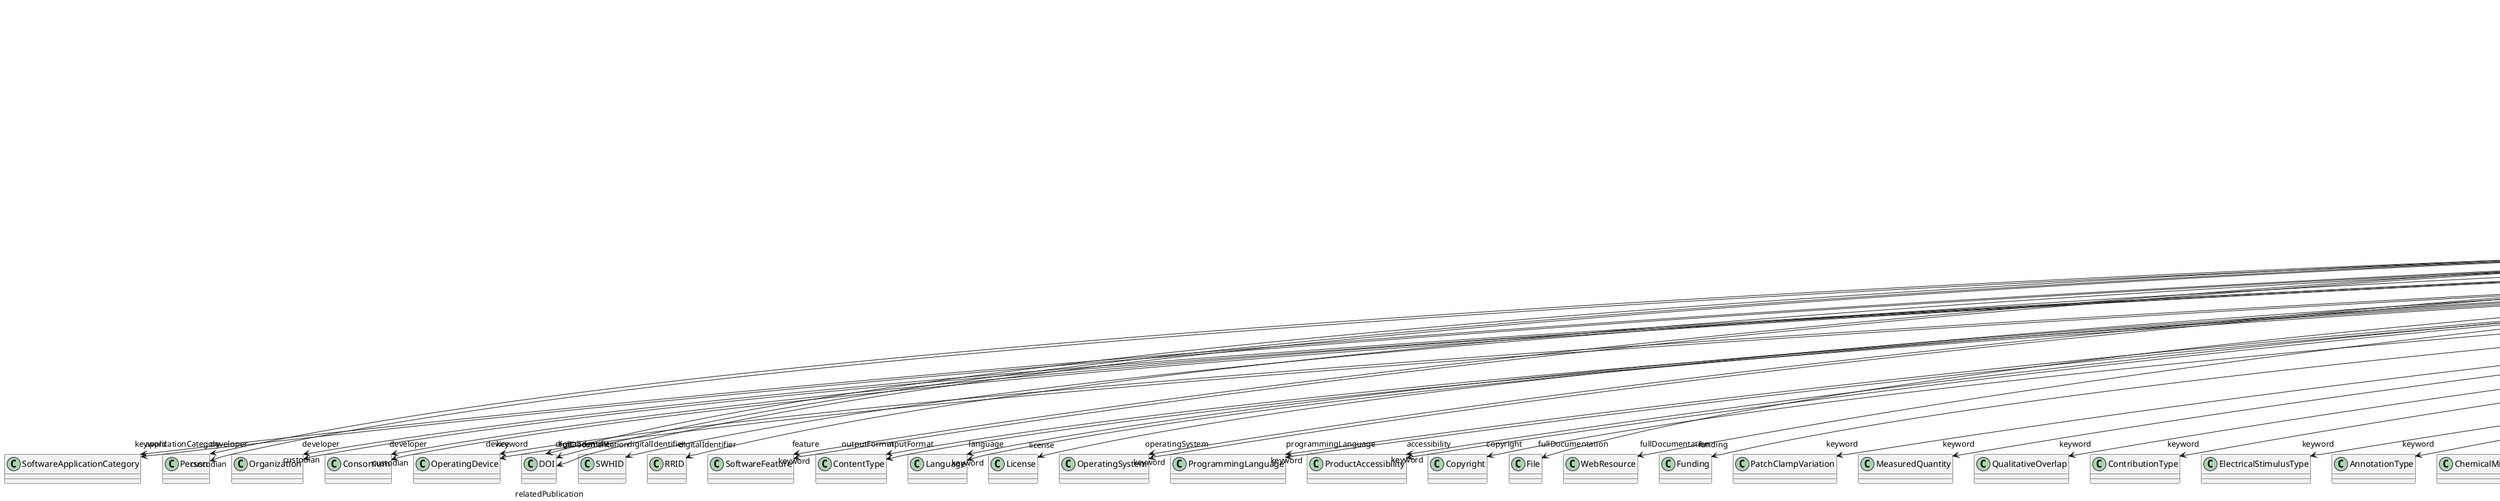 @startuml
class SoftwareVersion {
+applicationCategory
+developer
+device
+digitalIdentifier
+feature
+hasPart
+inputFormat
+isAlternativeVersionOf
+isNewVersionOf
+language
+license
+operatingSystem
+outputFormat
+programmingLanguage
+requirement
+accessibility
+copyright
+custodian
+description
+fullDocumentation
+fullName
+funding
+homepage
+howToCite
+keyword
+otherContribution
+relatedPublication
+releaseDate
+repository
+shortName
+supportChannel
+versionIdentifier
+versionInnovation

}
SoftwareVersion -d-> "applicationCategory" SoftwareApplicationCategory
SoftwareVersion -d-> "developer" Person
SoftwareVersion -d-> "developer" Organization
SoftwareVersion -d-> "developer" Consortium
SoftwareVersion -d-> "device" OperatingDevice
SoftwareVersion -d-> "digitalIdentifier" DOI
SoftwareVersion -d-> "digitalIdentifier" SWHID
SoftwareVersion -d-> "digitalIdentifier" RRID
SoftwareVersion -d-> "feature" SoftwareFeature
SoftwareVersion -d-> "hasPart" SoftwareVersion
SoftwareVersion -d-> "inputFormat" ContentType
SoftwareVersion -d-> "isAlternativeVersionOf" SoftwareVersion
SoftwareVersion -d-> "isNewVersionOf" SoftwareVersion
SoftwareVersion -d-> "language" Language
SoftwareVersion -d-> "license" License
SoftwareVersion -d-> "operatingSystem" OperatingSystem
SoftwareVersion -d-> "outputFormat" ContentType
SoftwareVersion -d-> "programmingLanguage" ProgrammingLanguage
SoftwareVersion -d-> "accessibility" ProductAccessibility
SoftwareVersion -d-> "copyright" Copyright
SoftwareVersion -d-> "custodian" Person
SoftwareVersion -d-> "custodian" Organization
SoftwareVersion -d-> "custodian" Consortium
SoftwareVersion -d-> "fullDocumentation" DOI
SoftwareVersion -d-> "fullDocumentation" File
SoftwareVersion -d-> "fullDocumentation" WebResource
SoftwareVersion -d-> "funding" Funding
SoftwareVersion -d-> "keyword" PatchClampVariation
SoftwareVersion -d-> "keyword" MeasuredQuantity
SoftwareVersion -d-> "keyword" QualitativeOverlap
SoftwareVersion -d-> "keyword" ContributionType
SoftwareVersion -d-> "keyword" ElectricalStimulusType
SoftwareVersion -d-> "keyword" AnnotationType
SoftwareVersion -d-> "keyword" ChemicalMixtureType
SoftwareVersion -d-> "keyword" AnatomicalIdentificationType
SoftwareVersion -d-> "keyword" ProgrammingLanguage
SoftwareVersion -d-> "keyword" OpticalStimulusType
SoftwareVersion -d-> "keyword" AnatomicalPlane
SoftwareVersion -d-> "keyword" FileUsageRole
SoftwareVersion -d-> "keyword" VisualStimulusType
SoftwareVersion -d-> "keyword" GeneticStrainType
SoftwareVersion -d-> "keyword" CellCultureType
SoftwareVersion -d-> "keyword" Service
SoftwareVersion -d-> "keyword" TypeOfUncertainty
SoftwareVersion -d-> "keyword" Disease
SoftwareVersion -d-> "keyword" MeasuredSignalType
SoftwareVersion -d-> "keyword" DiseaseModel
SoftwareVersion -d-> "keyword" TactileStimulusType
SoftwareVersion -d-> "keyword" AuditoryStimulusType
SoftwareVersion -d-> "keyword" OperatingSystem
SoftwareVersion -d-> "keyword" ProductAccessibility
SoftwareVersion -d-> "keyword" BreedingType
SoftwareVersion -d-> "keyword" SoftwareFeature
SoftwareVersion -d-> "keyword" SoftwareApplicationCategory
SoftwareVersion -d-> "keyword" StimulationApproach
SoftwareVersion -d-> "keyword" AgeCategory
SoftwareVersion -d-> "keyword" OperatingDevice
SoftwareVersion -d-> "keyword" AnatomicalAxesOrientation
SoftwareVersion -d-> "keyword" OlfactoryStimulusType
SoftwareVersion -d-> "keyword" FileRepositoryType
SoftwareVersion -d-> "keyword" StimulationTechnique
SoftwareVersion -d-> "keyword" MolecularEntity
SoftwareVersion -d-> "keyword" UnitOfMeasurement
SoftwareVersion -d-> "keyword" CellType
SoftwareVersion -d-> "keyword" CriteriaQualityType
SoftwareVersion -d-> "keyword" GustatoryStimulusType
SoftwareVersion -d-> "keyword" TissueSampleType
SoftwareVersion -d-> "keyword" BiologicalSex
SoftwareVersion -d-> "keyword" DeviceType
SoftwareVersion -d-> "keyword" Terminology
SoftwareVersion -d-> "keyword" UBERONParcellation
SoftwareVersion -d-> "keyword" EducationalLevel
SoftwareVersion -d-> "keyword" Organ
SoftwareVersion -d-> "keyword" Laterality
SoftwareVersion -d-> "keyword" Handedness
SoftwareVersion -d-> "keyword" SemanticDataType
SoftwareVersion -d-> "keyword" LearningResourceType
SoftwareVersion -d-> "keyword" DifferenceMeasure
SoftwareVersion -d-> "keyword" AtlasType
SoftwareVersion -d-> "keyword" OrganismSubstance
SoftwareVersion -d-> "keyword" EthicsAssessment
SoftwareVersion -d-> "keyword" CranialWindowConstructionType
SoftwareVersion -d-> "keyword" AnnotationCriteriaType
SoftwareVersion -d-> "keyword" Colormap
SoftwareVersion -d-> "keyword" FileBundleGrouping
SoftwareVersion -d-> "keyword" PreparationType
SoftwareVersion -d-> "keyword" Species
SoftwareVersion -d-> "keyword" TissueSampleAttribute
SoftwareVersion -d-> "keyword" BiologicalProcess
SoftwareVersion -d-> "keyword" ModelAbstractionLevel
SoftwareVersion -d-> "keyword" SetupType
SoftwareVersion -d-> "keyword" SubjectAttribute
SoftwareVersion -d-> "keyword" TermSuggestion
SoftwareVersion -d-> "keyword" AnalysisTechnique
SoftwareVersion -d-> "keyword" Technique
SoftwareVersion -d-> "keyword" ModelScope
SoftwareVersion -d-> "keyword" MetaDataModelType
SoftwareVersion -d-> "keyword" CranialWindowReinforcementType
SoftwareVersion -d-> "keyword" DataType
SoftwareVersion -d-> "keyword" ActionStatusType
SoftwareVersion -d-> "keyword" SubcellularEntity
SoftwareVersion -d-> "keyword" Language
SoftwareVersion -d-> "keyword" BiologicalOrder
SoftwareVersion -d-> "keyword" OrganismSystem
SoftwareVersion -d-> "keyword" ExperimentalApproach
SoftwareVersion -d-> "otherContribution" Contribution
SoftwareVersion -d-> "relatedPublication" DOI
SoftwareVersion -d-> "relatedPublication" ISBN
SoftwareVersion -d-> "relatedPublication" HANDLE
SoftwareVersion -d-> "relatedPublication" ISSN
SoftwareVersion -d-> "relatedPublication" ScholarlyArticle
SoftwareVersion -d-> "relatedPublication" Book
SoftwareVersion -d-> "relatedPublication" Chapter
SoftwareVersion -d-> "repository" FileRepository

@enduml